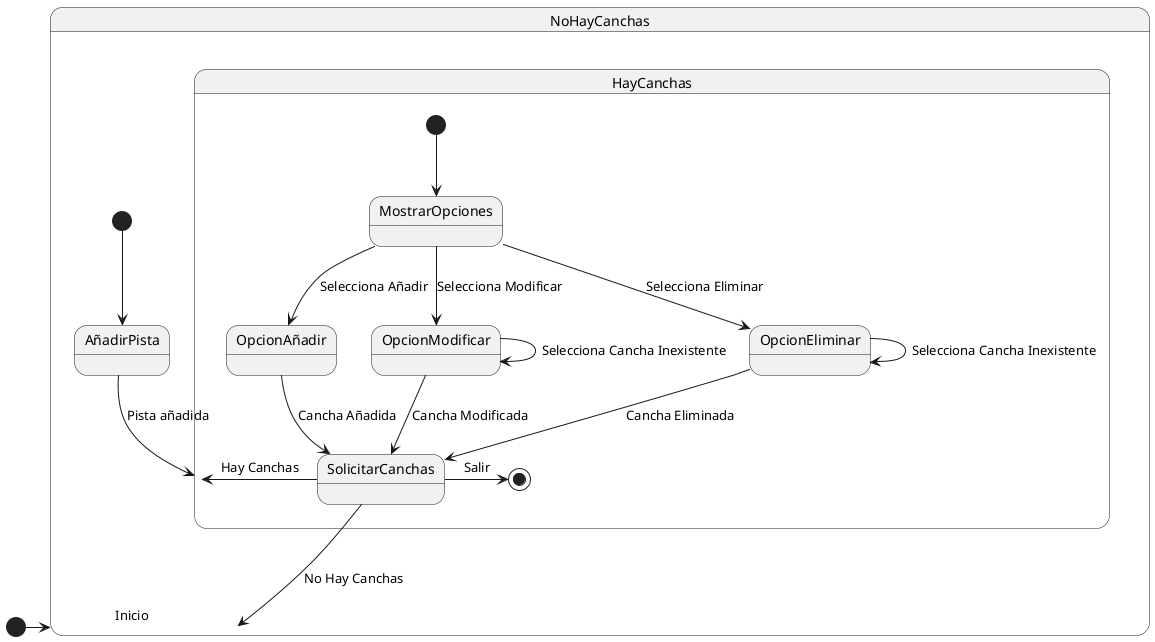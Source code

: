 @startuml
[*] -> NoHayCanchas : Inicio

state NoHayCanchas {
    [*] --> AñadirPista
    AñadirPista --> HayCanchas : Pista añadida
}

state HayCanchas {
    [*] --> MostrarOpciones 
    MostrarOpciones --> OpcionAñadir : Selecciona Añadir
    MostrarOpciones --> OpcionModificar : Selecciona Modificar
    MostrarOpciones --> OpcionEliminar : Selecciona Eliminar
    OpcionEliminar --> OpcionEliminar: Selecciona Cancha Inexistente
    OpcionModificar --> OpcionModificar: Selecciona Cancha Inexistente
    OpcionAñadir --> SolicitarCanchas: Cancha Añadida
    OpcionModificar --> SolicitarCanchas: Cancha Modificada
    OpcionEliminar --> SolicitarCanchas: Cancha Eliminada
    SolicitarCanchas -> HayCanchas : Hay Canchas
    SolicitarCanchas --> NoHayCanchas : No Hay Canchas
    SolicitarCanchas -> [*] : Salir
}


@enduml
